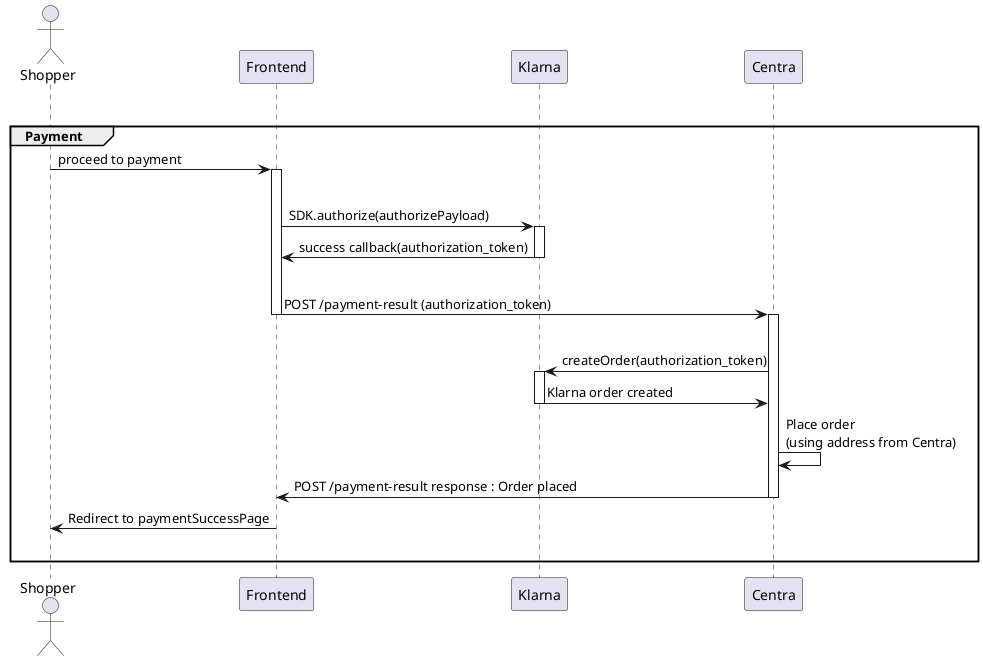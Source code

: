 @startuml

actor Shopper
participant Frontend
participant Klarna
participant Centra

|||
group Payment
Shopper -> Frontend: proceed to payment
activate Frontend

|||
Frontend -> Klarna: SDK.authorize(authorizePayload)
activate Klarna
Klarna -> Frontend: success callback(authorization_token)
deactivate Klarna
|||
Frontend -> Centra: POST /payment-result (authorization_token)
|||
deactivate Frontend
activate Centra
Centra -> Klarna: createOrder(authorization_token)
activate Klarna
Klarna -> Centra: Klarna order created
deactivate Klarna
Centra -> Centra: Place order\n(using address from Centra)

Centra -> Frontend: POST /payment-result response : Order placed
deactivate Centra
Frontend -> Shopper: Redirect to paymentSuccessPage

|||
end

@enduml
